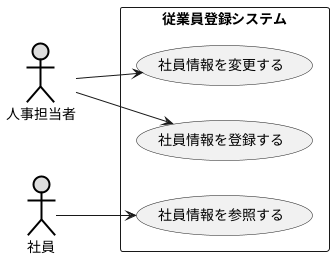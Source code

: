 @startuml 例題3
left to right direction

actor 人事担当者 as you #DDDDDD;line:black;line.bold;
actor 社員 as Say #DDDDDD;line:black;line.bold;

rectangle 従業員登録システム {
usecase 社員情報を変更する as D
usecase 社員情報を登録する as A
usecase 社員情報を参照する as B


}


Say --> B
you -->  A 
you --> D


@enduml
